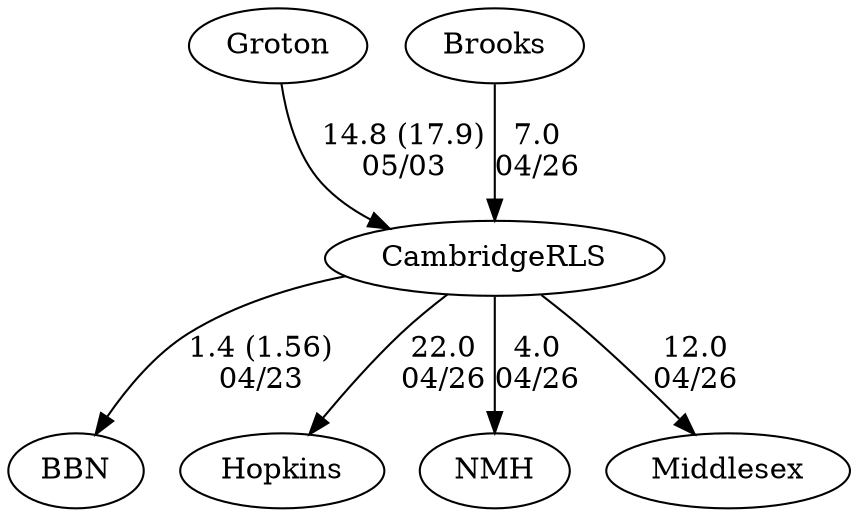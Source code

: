 digraph boys2foursCambridgeRLS {BBN [URL="boys2foursCambridgeRLSBBN.html"];Hopkins [URL="boys2foursCambridgeRLSHopkins.html"];NMH [URL="boys2foursCambridgeRLSNMH.html"];CambridgeRLS [URL="boys2foursCambridgeRLSCambridgeRLS.html"];Middlesex [URL="boys2foursCambridgeRLSMiddlesex.html"];Groton [URL="boys2foursCambridgeRLSGroton.html"];Brooks [URL="boys2foursCambridgeRLSBrooks.html"];Groton -> CambridgeRLS[label="14.8 (17.9)
05/03", weight="86", tooltip="NEIRA Boys & Girls Fours,CRLS at Groton			
Distance: 1240 m Conditions: A tail wind was significant in the first races, by the time o the first boats, n0 wind at all. Very little current; the river is very low.We finished the last race just before thunder and lightning began. Minimal rain. Comments: Racing order:
G5, B5, G4, B4, G2, B2, G3, B3, G1, B1
Good competition. Good fun.
None", URL="https://www.row2k.com/results/resultspage.cfm?UID=FF45AC48CF863069B998EA93AF28A674&cat=5", random="random"]; 
Brooks -> CambridgeRLS[label="7.0
04/26", weight="93", tooltip="NEIRA Boys & Girls Fours,Brooks vs. CRLS, Hopkins, Middlesex and NMH			
Distance: 1500 Conditions: Occasional rain and 10-12 mph cross headwind for first 1000 meters with choppy waters; wind and chop diminished in last 500. Conditions improved somewhat for the later races. Race order 5-1-2-3-4 Comments: Girls second boat event was a dead heat for 1st - even the finish line camera was inconclusive. Thanks to all crews for taking a risk on the weather and making the trip to Brooks for a good afternoon of racing. Thanks for the great cooperation of all crews and especially the coxswains in a 5-lane floating start.
None", URL="https://www.row2k.com/results/resultspage.cfm?UID=168B5F55B689601CCC0CC8B65FAE5BAC&cat=5", random="random"]; 
CambridgeRLS -> NMH[label="4.0
04/26", weight="96", tooltip="NEIRA Boys & Girls Fours,Brooks vs. CRLS, Hopkins, Middlesex and NMH			
Distance: 1500 Conditions: Occasional rain and 10-12 mph cross headwind for first 1000 meters with choppy waters; wind and chop diminished in last 500. Conditions improved somewhat for the later races. Race order 5-1-2-3-4 Comments: Girls second boat event was a dead heat for 1st - even the finish line camera was inconclusive. Thanks to all crews for taking a risk on the weather and making the trip to Brooks for a good afternoon of racing. Thanks for the great cooperation of all crews and especially the coxswains in a 5-lane floating start.
None", URL="https://www.row2k.com/results/resultspage.cfm?UID=168B5F55B689601CCC0CC8B65FAE5BAC&cat=5", random="random"]; 
CambridgeRLS -> Middlesex[label="12.0
04/26", weight="88", tooltip="NEIRA Boys & Girls Fours,Brooks vs. CRLS, Hopkins, Middlesex and NMH			
Distance: 1500 Conditions: Occasional rain and 10-12 mph cross headwind for first 1000 meters with choppy waters; wind and chop diminished in last 500. Conditions improved somewhat for the later races. Race order 5-1-2-3-4 Comments: Girls second boat event was a dead heat for 1st - even the finish line camera was inconclusive. Thanks to all crews for taking a risk on the weather and making the trip to Brooks for a good afternoon of racing. Thanks for the great cooperation of all crews and especially the coxswains in a 5-lane floating start.
None", URL="https://www.row2k.com/results/resultspage.cfm?UID=168B5F55B689601CCC0CC8B65FAE5BAC&cat=5", random="random"]; 
CambridgeRLS -> Hopkins[label="22.0
04/26", weight="78", tooltip="NEIRA Boys & Girls Fours,Brooks vs. CRLS, Hopkins, Middlesex and NMH			
Distance: 1500 Conditions: Occasional rain and 10-12 mph cross headwind for first 1000 meters with choppy waters; wind and chop diminished in last 500. Conditions improved somewhat for the later races. Race order 5-1-2-3-4 Comments: Girls second boat event was a dead heat for 1st - even the finish line camera was inconclusive. Thanks to all crews for taking a risk on the weather and making the trip to Brooks for a good afternoon of racing. Thanks for the great cooperation of all crews and especially the coxswains in a 5-lane floating start.
None", URL="https://www.row2k.com/results/resultspage.cfm?UID=168B5F55B689601CCC0CC8B65FAE5BAC&cat=5", random="random"]; 
CambridgeRLS -> BBN[label="1.4 (1.56)
04/23", weight="99", tooltip="NEIRA Boys Fours, BB&N, CRLS and Thayer (Mayor's Cup)			
Distance: 1350 Conditions: Slight cross tailwind getting stronger throughout the afternoon. Order of races 4, 3, 2, 1. Thanks to Thayer for making the trip! Comments: During the last 250m of the 3rd boat race, the Charles River Cruise Ship was coming upstream causing both coxswains to divert their course slightly to starboard. The coxswains handled it quite well, and it did not impact order of finish. 
During the last 300m of the 1st boat race, CRLS veered strongly to starboard cutting across into BB&N's lane and causing BB&N to alter their course slightly and steer to avoid a collision. CRLS continued to move to starboard, ending up about 2-3 lanes over from where they started. It is unclear whether this altered order of finish. Given how close the margin was and the lane violation by CRLS, the coaches mutually decided not to award the Mayor's Cup (the winner of the 1st boat race) to either team, but to award the Cup later this season to whichever team finishes in a higher seed at the NEIRA regatta.
None", URL="https://www.row2k.com/results/resultspage.cfm?UID=70A75824096A2554B9F78A0E50641458&cat=1", random="random"]}